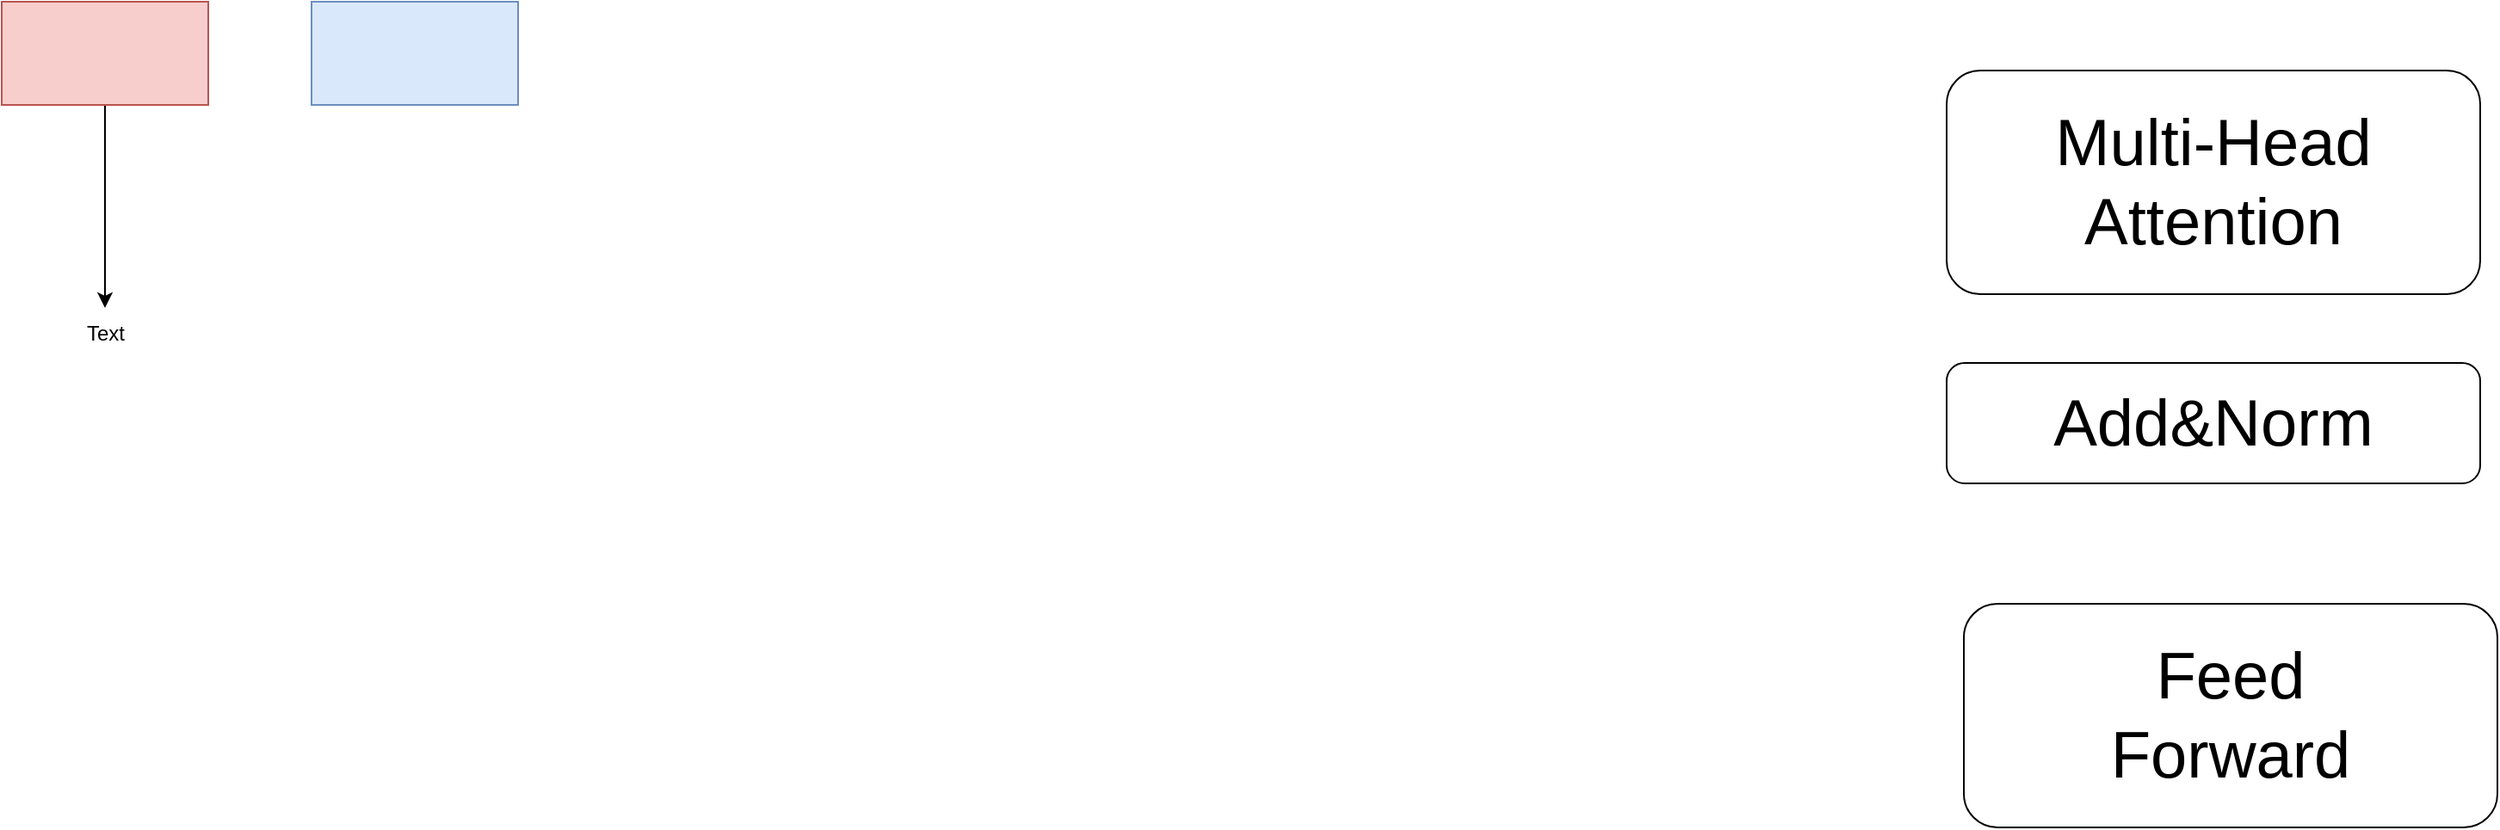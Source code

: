 <mxfile version="24.3.1" type="github">
  <diagram name="第 1 页" id="eT-_RRco7i_QiBPB95Gz">
    <mxGraphModel dx="2963" dy="1569" grid="1" gridSize="10" guides="1" tooltips="1" connect="1" arrows="1" fold="1" page="1" pageScale="1" pageWidth="10000" pageHeight="100000" math="0" shadow="0">
      <root>
        <mxCell id="0" />
        <mxCell id="1" parent="0" />
        <mxCell id="O-swme6AsPe_T9yoObNY-1" value="" style="edgeStyle=orthogonalEdgeStyle;rounded=0;orthogonalLoop=1;jettySize=auto;html=1;" parent="1" source="uPnuV9epPYfRb-qK0zRt-1" target="F74dzutGbXCGzzQFyR6Q-1" edge="1">
          <mxGeometry relative="1" as="geometry" />
        </mxCell>
        <mxCell id="uPnuV9epPYfRb-qK0zRt-1" value="" style="rounded=0;whiteSpace=wrap;html=1;fillColor=#f8cecc;strokeColor=#b85450;" parent="1" vertex="1">
          <mxGeometry x="100" y="200" width="120" height="60" as="geometry" />
        </mxCell>
        <mxCell id="F74dzutGbXCGzzQFyR6Q-1" value="Text" style="text;html=1;align=center;verticalAlign=middle;resizable=0;points=[];autosize=1;strokeColor=none;fillColor=none;" parent="1" vertex="1">
          <mxGeometry x="135" y="378" width="50" height="30" as="geometry" />
        </mxCell>
        <mxCell id="tOhdBeq2l08R76yqY59q-1" value="" style="rounded=0;whiteSpace=wrap;html=1;fillColor=#dae8fc;strokeColor=#6c8ebf;" parent="1" vertex="1">
          <mxGeometry x="280" y="200" width="120" height="60" as="geometry" />
        </mxCell>
        <mxCell id="A3ckSOYQQGKbFQRG7E-9-7" value="&lt;div&gt;&lt;font style=&quot;font-size: 38px;&quot;&gt;&lt;br&gt;&lt;/font&gt;&lt;/div&gt;&lt;font style=&quot;font-size: 38px;&quot;&gt;Multi-Head&lt;/font&gt;&lt;div&gt;&lt;span style=&quot;font-size: 38px;&quot;&gt;Attention&lt;br&gt;&lt;/span&gt;&lt;div&gt;&lt;font style=&quot;font-size: 38px;&quot;&gt;&lt;br&gt;&lt;/font&gt;&lt;/div&gt;&lt;/div&gt;" style="rounded=1;whiteSpace=wrap;html=1;" vertex="1" parent="1">
          <mxGeometry x="1230" y="240" width="310" height="130" as="geometry" />
        </mxCell>
        <mxCell id="A3ckSOYQQGKbFQRG7E-9-8" value="&lt;font style=&quot;font-size: 38px;&quot;&gt;Add&amp;amp;Norm&lt;/font&gt;" style="rounded=1;whiteSpace=wrap;html=1;" vertex="1" parent="1">
          <mxGeometry x="1230" y="410" width="310" height="70" as="geometry" />
        </mxCell>
        <mxCell id="A3ckSOYQQGKbFQRG7E-9-10" value="&lt;div&gt;&lt;span style=&quot;font-size: 38px; background-color: initial;&quot;&gt;Feed&lt;/span&gt;&lt;br&gt;&lt;/div&gt;&lt;div&gt;&lt;span style=&quot;font-size: 38px;&quot;&gt;Forward&lt;/span&gt;&lt;/div&gt;" style="rounded=1;whiteSpace=wrap;html=1;" vertex="1" parent="1">
          <mxGeometry x="1240" y="550" width="310" height="130" as="geometry" />
        </mxCell>
      </root>
    </mxGraphModel>
  </diagram>
</mxfile>
